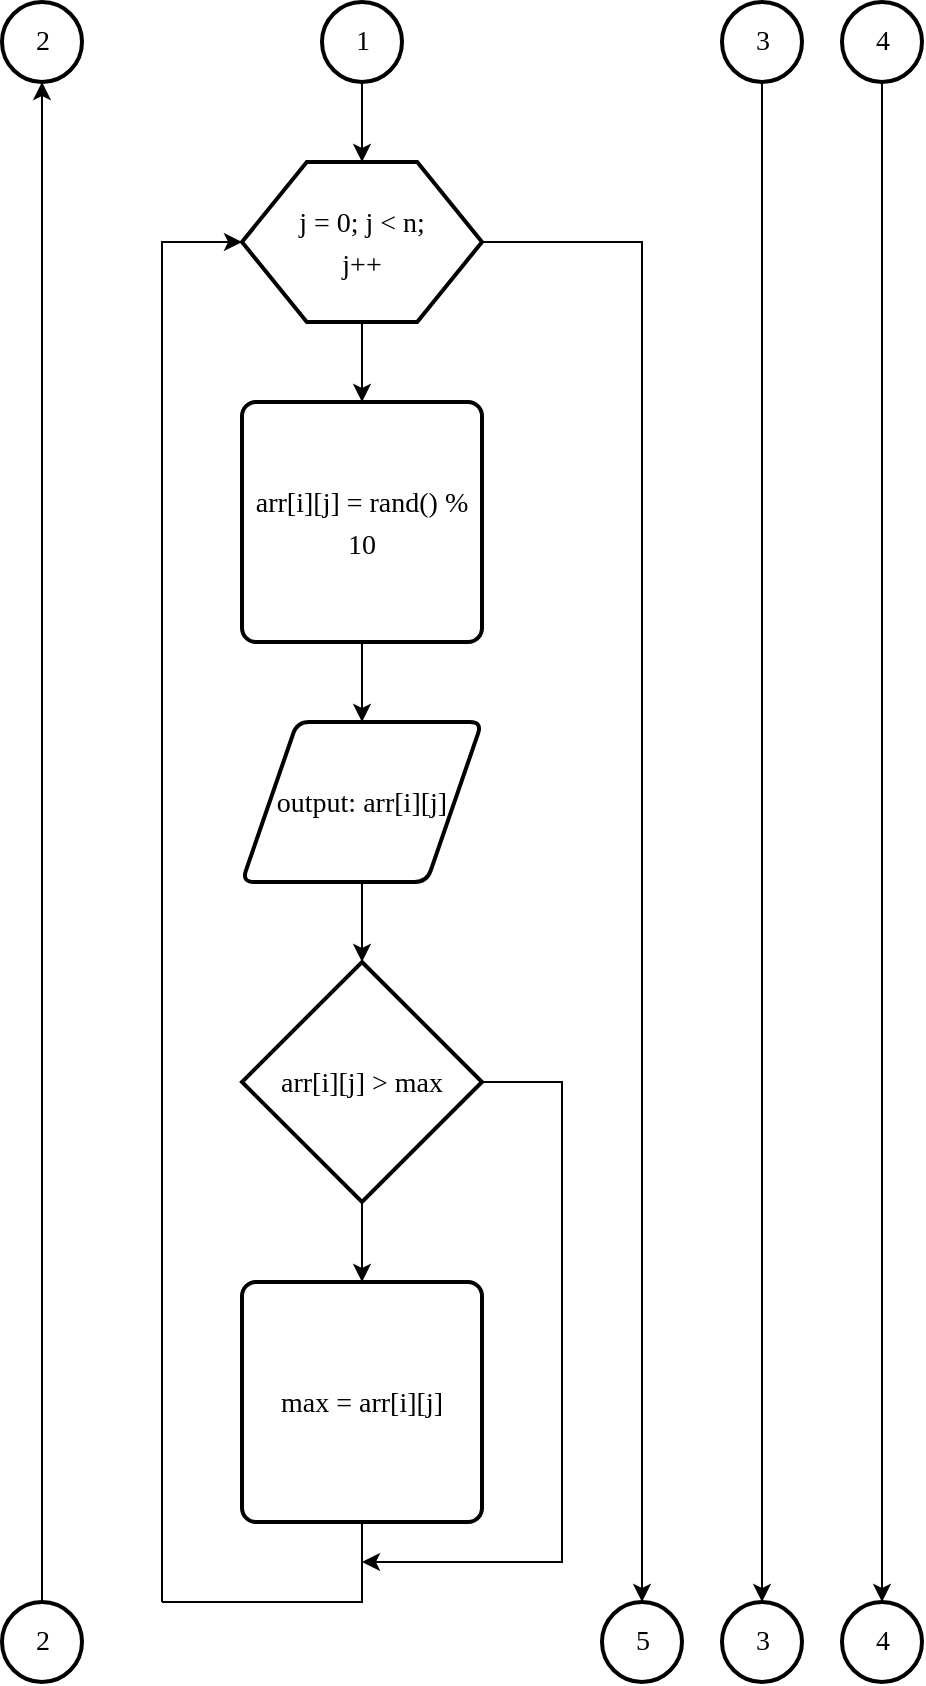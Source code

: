 <mxfile version="25.0.1">
  <diagram name="Страница — 1" id="FvC6Vreyyve-mrVfsEBs">
    <mxGraphModel dx="763" dy="421" grid="1" gridSize="10" guides="1" tooltips="1" connect="1" arrows="1" fold="1" page="1" pageScale="1" pageWidth="827" pageHeight="1169" math="0" shadow="0">
      <root>
        <mxCell id="0" />
        <mxCell id="1" parent="0" />
        <mxCell id="1AKhZKKFsO8g1e-0LNCf-1" value="" style="verticalLabelPosition=bottom;verticalAlign=top;html=1;shape=hexagon;perimeter=hexagonPerimeter2;arcSize=6;size=0.27;strokeWidth=2;fontFamily=Times New Roman;labelBackgroundColor=none;fontStyle=0;fontSize=14;fontColor=#000000;" parent="1" vertex="1">
          <mxGeometry x="320" y="240" width="120" height="80" as="geometry" />
        </mxCell>
        <mxCell id="1AKhZKKFsO8g1e-0LNCf-2" value="&lt;span lang=&quot;EN-US&quot; style=&quot;line-height: 150%;&quot;&gt;arr&lt;/span&gt;&lt;span lang=&quot;EN-US&quot; style=&quot;line-height: 150%;&quot;&gt;[&lt;/span&gt;&lt;span lang=&quot;EN-US&quot; style=&quot;line-height: 150%;&quot;&gt;i&lt;/span&gt;&lt;span lang=&quot;EN-US&quot; style=&quot;line-height: 150%;&quot;&gt;][&lt;/span&gt;&lt;span lang=&quot;EN-US&quot; style=&quot;line-height: 150%;&quot;&gt;j&lt;/span&gt;&lt;span lang=&quot;EN-US&quot; style=&quot;line-height: 150%;&quot;&gt;] = rand() % &lt;/span&gt;&lt;span lang=&quot;EN-US&quot; style=&quot;line-height: 150%;&quot;&gt;10&lt;/span&gt;" style="rounded=1;whiteSpace=wrap;html=1;absoluteArcSize=1;arcSize=14;strokeWidth=2;fontFamily=Times New Roman;labelBackgroundColor=none;fontStyle=0;fontSize=14;fontColor=#000000;" parent="1" vertex="1">
          <mxGeometry x="320" y="360" width="120" height="120" as="geometry" />
        </mxCell>
        <mxCell id="1AKhZKKFsO8g1e-0LNCf-3" value="1" style="verticalLabelPosition=middle;verticalAlign=middle;html=1;shape=mxgraph.flowchart.on-page_reference;strokeWidth=2;fontFamily=Times New Roman;labelBackgroundColor=none;fontStyle=0;fontSize=14;fontColor=#000000;labelPosition=center;align=center;" parent="1" vertex="1">
          <mxGeometry x="360" y="160" width="40" height="40" as="geometry" />
        </mxCell>
        <mxCell id="1AKhZKKFsO8g1e-0LNCf-4" value="3" style="verticalLabelPosition=middle;verticalAlign=middle;html=1;shape=mxgraph.flowchart.on-page_reference;strokeWidth=2;fontFamily=Times New Roman;labelBackgroundColor=none;fontStyle=0;fontSize=14;fontColor=#000000;labelPosition=center;align=center;" parent="1" vertex="1">
          <mxGeometry x="560" y="160" width="40" height="40" as="geometry" />
        </mxCell>
        <mxCell id="1AKhZKKFsO8g1e-0LNCf-5" value="2" style="verticalLabelPosition=middle;verticalAlign=middle;html=1;shape=mxgraph.flowchart.on-page_reference;strokeWidth=2;fontFamily=Times New Roman;labelBackgroundColor=none;fontStyle=0;fontSize=14;fontColor=#000000;labelPosition=center;align=center;" parent="1" vertex="1">
          <mxGeometry x="200" y="160" width="40" height="40" as="geometry" />
        </mxCell>
        <mxCell id="1AKhZKKFsO8g1e-0LNCf-6" value="4" style="verticalLabelPosition=middle;verticalAlign=middle;html=1;shape=mxgraph.flowchart.on-page_reference;strokeWidth=2;fontFamily=Times New Roman;labelBackgroundColor=none;fontStyle=0;fontSize=14;fontColor=#000000;labelPosition=center;align=center;" parent="1" vertex="1">
          <mxGeometry x="620" y="160" width="40" height="40" as="geometry" />
        </mxCell>
        <mxCell id="1AKhZKKFsO8g1e-0LNCf-7" value="output:&amp;nbsp;&lt;span lang=&quot;EN-US&quot; style=&quot;line-height: 24px;&quot;&gt;arr&lt;/span&gt;&lt;span lang=&quot;EN-US&quot; style=&quot;line-height: 18px;&quot;&gt;[&lt;/span&gt;&lt;span lang=&quot;EN-US&quot; style=&quot;line-height: 24px;&quot;&gt;i&lt;/span&gt;&lt;span lang=&quot;EN-US&quot; style=&quot;line-height: 24px;&quot;&gt;][&lt;/span&gt;&lt;span lang=&quot;EN-US&quot; style=&quot;line-height: 24px;&quot;&gt;j&lt;/span&gt;&lt;span lang=&quot;EN-US&quot; style=&quot;line-height: 24px;&quot;&gt;]&lt;/span&gt;" style="shape=parallelogram;html=1;strokeWidth=2;perimeter=parallelogramPerimeter;whiteSpace=wrap;rounded=1;arcSize=12;size=0.23;fontFamily=Times New Roman;labelBackgroundColor=none;fontStyle=0;fontSize=14;fontColor=#000000;" parent="1" vertex="1">
          <mxGeometry x="320" y="520" width="120" height="80" as="geometry" />
        </mxCell>
        <mxCell id="1AKhZKKFsO8g1e-0LNCf-8" value="&lt;span lang=&quot;EN-US&quot; style=&quot;line-height: 24px;&quot;&gt;arr&lt;/span&gt;&lt;span lang=&quot;EN-US&quot; style=&quot;line-height: 18px;&quot;&gt;[&lt;/span&gt;&lt;span lang=&quot;EN-US&quot; style=&quot;line-height: 24px;&quot;&gt;i&lt;/span&gt;&lt;span lang=&quot;EN-US&quot; style=&quot;line-height: 24px;&quot;&gt;][&lt;/span&gt;&lt;span lang=&quot;EN-US&quot; style=&quot;line-height: 24px;&quot;&gt;j&lt;/span&gt;&lt;span lang=&quot;EN-US&quot; style=&quot;line-height: 24px;&quot;&gt;]&lt;/span&gt;&lt;span lang=&quot;EN-US&quot; style=&quot;line-height: 150%;&quot;&gt;&amp;nbsp;&amp;gt; &lt;/span&gt;&lt;span lang=&quot;EN-US&quot; style=&quot;line-height: 150%;&quot;&gt;max&lt;/span&gt;" style="strokeWidth=2;html=1;shape=mxgraph.flowchart.decision;whiteSpace=wrap;fontFamily=Times New Roman;labelBackgroundColor=none;fontStyle=0;fontSize=14;fontColor=#000000;" parent="1" vertex="1">
          <mxGeometry x="320" y="640" width="120" height="120" as="geometry" />
        </mxCell>
        <mxCell id="1AKhZKKFsO8g1e-0LNCf-9" value="&lt;span style=&quot;line-height: 150%;&quot; lang=&quot;EN-US&quot;&gt;max &lt;/span&gt;&lt;span style=&quot;line-height: 150%;&quot; lang=&quot;EN-US&quot;&gt;= &lt;/span&gt;&lt;span style=&quot;line-height: 150%;&quot; lang=&quot;EN-US&quot;&gt;arr&lt;/span&gt;&lt;span style=&quot;line-height: 150%;&quot; lang=&quot;EN-US&quot;&gt;[&lt;/span&gt;&lt;span style=&quot;line-height: 150%;&quot; lang=&quot;EN-US&quot;&gt;i&lt;/span&gt;&lt;span style=&quot;line-height: 150%;&quot; lang=&quot;EN-US&quot;&gt;][&lt;/span&gt;&lt;span style=&quot;line-height: 150%;&quot; lang=&quot;EN-US&quot;&gt;j&lt;/span&gt;&lt;span style=&quot;line-height: 150%;&quot; lang=&quot;EN-US&quot;&gt;]&lt;/span&gt;" style="rounded=1;whiteSpace=wrap;html=1;absoluteArcSize=1;arcSize=14;strokeWidth=2;fontFamily=Times New Roman;labelBackgroundColor=none;fontStyle=0;fontSize=14;fontColor=#000000;" parent="1" vertex="1">
          <mxGeometry x="320" y="800" width="120" height="120" as="geometry" />
        </mxCell>
        <mxCell id="1AKhZKKFsO8g1e-0LNCf-10" value="" style="endArrow=classic;html=1;rounded=0;exitX=0.5;exitY=1;exitDx=0;exitDy=0;exitPerimeter=0;entryX=0.5;entryY=0;entryDx=0;entryDy=0;fontFamily=Times New Roman;labelBackgroundColor=none;fontStyle=0;fontSize=14;fontColor=#000000;" parent="1" source="1AKhZKKFsO8g1e-0LNCf-3" target="1AKhZKKFsO8g1e-0LNCf-1" edge="1">
          <mxGeometry width="50" height="50" relative="1" as="geometry">
            <mxPoint x="60" y="470" as="sourcePoint" />
            <mxPoint x="110" y="420" as="targetPoint" />
          </mxGeometry>
        </mxCell>
        <mxCell id="1AKhZKKFsO8g1e-0LNCf-11" value="" style="endArrow=classic;html=1;rounded=0;exitX=0.5;exitY=1;exitDx=0;exitDy=0;entryX=0.5;entryY=0;entryDx=0;entryDy=0;fontFamily=Times New Roman;labelBackgroundColor=none;fontStyle=0;fontSize=14;fontColor=#000000;" parent="1" source="1AKhZKKFsO8g1e-0LNCf-1" target="1AKhZKKFsO8g1e-0LNCf-2" edge="1">
          <mxGeometry width="50" height="50" relative="1" as="geometry">
            <mxPoint x="390" y="210" as="sourcePoint" />
            <mxPoint x="390" y="250" as="targetPoint" />
          </mxGeometry>
        </mxCell>
        <mxCell id="1AKhZKKFsO8g1e-0LNCf-12" value="" style="endArrow=classic;html=1;rounded=0;exitX=0.5;exitY=1;exitDx=0;exitDy=0;entryX=0.5;entryY=0;entryDx=0;entryDy=0;fontFamily=Times New Roman;labelBackgroundColor=none;fontStyle=0;fontSize=14;fontColor=#000000;" parent="1" source="1AKhZKKFsO8g1e-0LNCf-2" target="1AKhZKKFsO8g1e-0LNCf-7" edge="1">
          <mxGeometry width="50" height="50" relative="1" as="geometry">
            <mxPoint x="390" y="330" as="sourcePoint" />
            <mxPoint x="390" y="370" as="targetPoint" />
          </mxGeometry>
        </mxCell>
        <mxCell id="1AKhZKKFsO8g1e-0LNCf-13" value="" style="endArrow=classic;html=1;rounded=0;exitX=0.5;exitY=1;exitDx=0;exitDy=0;entryX=0.5;entryY=0;entryDx=0;entryDy=0;entryPerimeter=0;fontFamily=Times New Roman;labelBackgroundColor=none;fontStyle=0;fontSize=14;fontColor=#000000;" parent="1" source="1AKhZKKFsO8g1e-0LNCf-7" target="1AKhZKKFsO8g1e-0LNCf-8" edge="1">
          <mxGeometry width="50" height="50" relative="1" as="geometry">
            <mxPoint x="390" y="490" as="sourcePoint" />
            <mxPoint x="390" y="530" as="targetPoint" />
          </mxGeometry>
        </mxCell>
        <mxCell id="1AKhZKKFsO8g1e-0LNCf-14" value="" style="endArrow=classic;html=1;rounded=0;entryX=0.5;entryY=0;entryDx=0;entryDy=0;exitX=0.5;exitY=1;exitDx=0;exitDy=0;exitPerimeter=0;fontFamily=Times New Roman;labelBackgroundColor=none;fontStyle=0;fontSize=14;fontColor=#000000;" parent="1" source="1AKhZKKFsO8g1e-0LNCf-8" target="1AKhZKKFsO8g1e-0LNCf-9" edge="1">
          <mxGeometry width="50" height="50" relative="1" as="geometry">
            <mxPoint x="380" y="774" as="sourcePoint" />
            <mxPoint x="390" y="650" as="targetPoint" />
          </mxGeometry>
        </mxCell>
        <mxCell id="1AKhZKKFsO8g1e-0LNCf-18" value="" style="endArrow=classic;html=1;rounded=0;exitX=0.5;exitY=0;exitDx=0;exitDy=0;exitPerimeter=0;entryX=0;entryY=0.5;entryDx=0;entryDy=0;fontFamily=Times New Roman;labelBackgroundColor=none;fontStyle=0;fontSize=14;fontColor=#000000;" parent="1" target="1AKhZKKFsO8g1e-0LNCf-1" edge="1">
          <mxGeometry width="50" height="50" relative="1" as="geometry">
            <mxPoint x="280" y="960" as="sourcePoint" />
            <mxPoint x="270" y="360" as="targetPoint" />
            <Array as="points">
              <mxPoint x="280" y="280" />
            </Array>
          </mxGeometry>
        </mxCell>
        <mxCell id="1AKhZKKFsO8g1e-0LNCf-19" value="" style="endArrow=classic;html=1;rounded=0;exitX=1;exitY=0.5;exitDx=0;exitDy=0;exitPerimeter=0;fontFamily=Times New Roman;labelBackgroundColor=none;fontStyle=0;fontSize=14;fontColor=#000000;" parent="1" source="1AKhZKKFsO8g1e-0LNCf-8" edge="1">
          <mxGeometry width="50" height="50" relative="1" as="geometry">
            <mxPoint x="390" y="770" as="sourcePoint" />
            <mxPoint x="380" y="940" as="targetPoint" />
            <Array as="points">
              <mxPoint x="480" y="700" />
              <mxPoint x="480" y="940" />
              <mxPoint x="380" y="940" />
            </Array>
          </mxGeometry>
        </mxCell>
        <mxCell id="1AKhZKKFsO8g1e-0LNCf-20" value="5" style="verticalLabelPosition=middle;verticalAlign=middle;html=1;shape=mxgraph.flowchart.on-page_reference;strokeWidth=2;fontFamily=Times New Roman;labelBackgroundColor=none;fontStyle=0;fontSize=14;fontColor=#000000;labelPosition=center;align=center;" parent="1" vertex="1">
          <mxGeometry x="500" y="960" width="40" height="40" as="geometry" />
        </mxCell>
        <mxCell id="1AKhZKKFsO8g1e-0LNCf-21" value="" style="endArrow=classic;html=1;rounded=0;exitX=1;exitY=0.5;exitDx=0;exitDy=0;entryX=0.5;entryY=0;entryDx=0;entryDy=0;entryPerimeter=0;fontFamily=Times New Roman;labelBackgroundColor=none;fontStyle=0;fontSize=14;fontColor=#000000;" parent="1" source="1AKhZKKFsO8g1e-0LNCf-1" target="1AKhZKKFsO8g1e-0LNCf-20" edge="1">
          <mxGeometry width="50" height="50" relative="1" as="geometry">
            <mxPoint x="390" y="330" as="sourcePoint" />
            <mxPoint x="390" y="370" as="targetPoint" />
            <Array as="points">
              <mxPoint x="520" y="280" />
            </Array>
          </mxGeometry>
        </mxCell>
        <mxCell id="1AKhZKKFsO8g1e-0LNCf-22" value="2" style="verticalLabelPosition=middle;verticalAlign=middle;html=1;shape=mxgraph.flowchart.on-page_reference;strokeWidth=2;fontFamily=Times New Roman;labelBackgroundColor=none;fontStyle=0;fontSize=14;fontColor=#000000;labelPosition=center;align=center;" parent="1" vertex="1">
          <mxGeometry x="200" y="960" width="40" height="40" as="geometry" />
        </mxCell>
        <mxCell id="1AKhZKKFsO8g1e-0LNCf-23" value="" style="endArrow=classic;html=1;rounded=0;exitX=0.5;exitY=0;exitDx=0;exitDy=0;exitPerimeter=0;entryX=0.5;entryY=1;entryDx=0;entryDy=0;entryPerimeter=0;fontFamily=Times New Roman;labelBackgroundColor=none;fontStyle=0;fontSize=14;fontColor=#000000;" parent="1" source="1AKhZKKFsO8g1e-0LNCf-22" target="1AKhZKKFsO8g1e-0LNCf-5" edge="1">
          <mxGeometry width="50" height="50" relative="1" as="geometry">
            <mxPoint x="390" y="770" as="sourcePoint" />
            <mxPoint x="230" y="750" as="targetPoint" />
          </mxGeometry>
        </mxCell>
        <mxCell id="1AKhZKKFsO8g1e-0LNCf-24" value="3" style="verticalLabelPosition=middle;verticalAlign=middle;html=1;shape=mxgraph.flowchart.on-page_reference;strokeWidth=2;fontFamily=Times New Roman;labelBackgroundColor=none;fontStyle=0;fontSize=14;fontColor=#000000;labelPosition=center;align=center;" parent="1" vertex="1">
          <mxGeometry x="560" y="960" width="40" height="40" as="geometry" />
        </mxCell>
        <mxCell id="1AKhZKKFsO8g1e-0LNCf-25" value="4" style="verticalLabelPosition=middle;verticalAlign=middle;html=1;shape=mxgraph.flowchart.on-page_reference;strokeWidth=2;fontFamily=Times New Roman;labelBackgroundColor=none;fontStyle=0;fontSize=14;fontColor=#000000;labelPosition=center;align=center;" parent="1" vertex="1">
          <mxGeometry x="620" y="960" width="40" height="40" as="geometry" />
        </mxCell>
        <mxCell id="1AKhZKKFsO8g1e-0LNCf-26" value="" style="endArrow=classic;html=1;rounded=0;exitX=0.5;exitY=1;exitDx=0;exitDy=0;entryX=0.5;entryY=0;entryDx=0;entryDy=0;exitPerimeter=0;entryPerimeter=0;fontFamily=Times New Roman;labelBackgroundColor=none;fontStyle=0;fontSize=14;fontColor=#000000;" parent="1" source="1AKhZKKFsO8g1e-0LNCf-4" target="1AKhZKKFsO8g1e-0LNCf-24" edge="1">
          <mxGeometry width="50" height="50" relative="1" as="geometry">
            <mxPoint x="390" y="490" as="sourcePoint" />
            <mxPoint x="390" y="530" as="targetPoint" />
          </mxGeometry>
        </mxCell>
        <mxCell id="1AKhZKKFsO8g1e-0LNCf-27" value="" style="endArrow=classic;html=1;rounded=0;exitX=0.5;exitY=1;exitDx=0;exitDy=0;entryX=0.5;entryY=0;entryDx=0;entryDy=0;exitPerimeter=0;entryPerimeter=0;fontFamily=Times New Roman;labelBackgroundColor=none;fontStyle=0;fontSize=14;fontColor=#000000;" parent="1" source="1AKhZKKFsO8g1e-0LNCf-6" target="1AKhZKKFsO8g1e-0LNCf-25" edge="1">
          <mxGeometry width="50" height="50" relative="1" as="geometry">
            <mxPoint x="570" y="210" as="sourcePoint" />
            <mxPoint x="590" y="970" as="targetPoint" />
          </mxGeometry>
        </mxCell>
        <mxCell id="1AKhZKKFsO8g1e-0LNCf-28" value="&lt;span lang=&quot;EN-US&quot; style=&quot;line-height: 150%;&quot;&gt;j &lt;/span&gt;&lt;span lang=&quot;EN-US&quot; style=&quot;line-height: 150%;&quot;&gt;= &lt;/span&gt;&lt;span lang=&quot;EN-US&quot; style=&quot;line-height: 150%;&quot;&gt;0&lt;/span&gt;&lt;span lang=&quot;EN-US&quot; style=&quot;line-height: 150%;&quot;&gt;; &lt;/span&gt;&lt;span lang=&quot;EN-US&quot; style=&quot;line-height: 150%;&quot;&gt;j &lt;/span&gt;&lt;span lang=&quot;EN-US&quot; style=&quot;line-height: 150%;&quot;&gt;&amp;lt; n&lt;/span&gt;&lt;span lang=&quot;EN-US&quot; style=&quot;line-height: 150%;&quot;&gt;;&lt;/span&gt;&lt;div&gt;&lt;span lang=&quot;EN-US&quot; style=&quot;line-height: 150%;&quot;&gt;j&lt;/span&gt;&lt;span lang=&quot;EN-US&quot; style=&quot;line-height: 150%;&quot;&gt;++&lt;/span&gt;&lt;/div&gt;" style="text;html=1;align=center;verticalAlign=middle;whiteSpace=wrap;rounded=0;fontFamily=Times New Roman;labelBackgroundColor=none;fontStyle=0;fontSize=14;fontColor=#000000;" parent="1" vertex="1">
          <mxGeometry x="320" y="240" width="120" height="80" as="geometry" />
        </mxCell>
        <mxCell id="IMi5X4ly5cJ2ttZTJNXY-1" value="" style="endArrow=none;html=1;rounded=0;entryX=0.5;entryY=1;entryDx=0;entryDy=0;" edge="1" parent="1" target="1AKhZKKFsO8g1e-0LNCf-9">
          <mxGeometry width="50" height="50" relative="1" as="geometry">
            <mxPoint x="280" y="960" as="sourcePoint" />
            <mxPoint x="350" y="870" as="targetPoint" />
            <Array as="points">
              <mxPoint x="380" y="960" />
            </Array>
          </mxGeometry>
        </mxCell>
      </root>
    </mxGraphModel>
  </diagram>
</mxfile>
